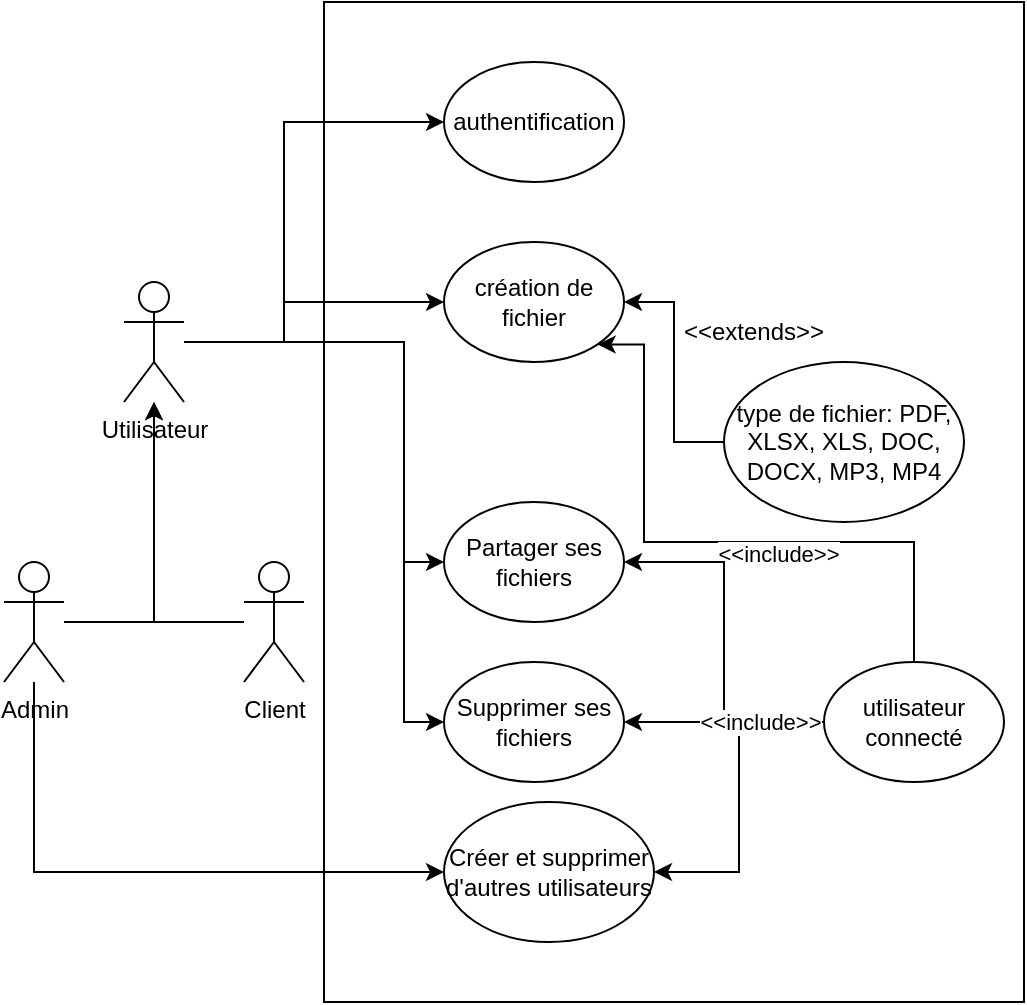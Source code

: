 <mxfile version="28.2.5">
  <diagram name="Page-1" id="2-2BGVHY5RoY8PmpDTeY">
    <mxGraphModel dx="1257" dy="608" grid="1" gridSize="10" guides="1" tooltips="1" connect="1" arrows="1" fold="1" page="1" pageScale="1" pageWidth="827" pageHeight="1169" math="0" shadow="0">
      <root>
        <mxCell id="0" />
        <mxCell id="1" parent="0" />
        <mxCell id="Ku4oZlPeEh7fANMUZ4SY-6" value="" style="rounded=0;whiteSpace=wrap;html=1;" parent="1" vertex="1">
          <mxGeometry x="370" y="80" width="350" height="500" as="geometry" />
        </mxCell>
        <mxCell id="Ku4oZlPeEh7fANMUZ4SY-22" style="edgeStyle=orthogonalEdgeStyle;rounded=0;orthogonalLoop=1;jettySize=auto;html=1;entryX=0;entryY=0.5;entryDx=0;entryDy=0;" parent="1" source="Ku4oZlPeEh7fANMUZ4SY-1" target="Ku4oZlPeEh7fANMUZ4SY-7" edge="1">
          <mxGeometry relative="1" as="geometry">
            <Array as="points">
              <mxPoint x="350" y="250" />
              <mxPoint x="350" y="230" />
            </Array>
          </mxGeometry>
        </mxCell>
        <mxCell id="Ku4oZlPeEh7fANMUZ4SY-23" style="edgeStyle=orthogonalEdgeStyle;rounded=0;orthogonalLoop=1;jettySize=auto;html=1;entryX=0;entryY=0.5;entryDx=0;entryDy=0;" parent="1" source="Ku4oZlPeEh7fANMUZ4SY-1" target="Ku4oZlPeEh7fANMUZ4SY-12" edge="1">
          <mxGeometry relative="1" as="geometry">
            <Array as="points">
              <mxPoint x="410" y="250" />
              <mxPoint x="410" y="360" />
            </Array>
          </mxGeometry>
        </mxCell>
        <mxCell id="Ku4oZlPeEh7fANMUZ4SY-24" style="edgeStyle=orthogonalEdgeStyle;rounded=0;orthogonalLoop=1;jettySize=auto;html=1;entryX=0;entryY=0.5;entryDx=0;entryDy=0;" parent="1" source="Ku4oZlPeEh7fANMUZ4SY-1" target="Ku4oZlPeEh7fANMUZ4SY-13" edge="1">
          <mxGeometry relative="1" as="geometry">
            <Array as="points">
              <mxPoint x="410" y="250" />
              <mxPoint x="410" y="440" />
            </Array>
          </mxGeometry>
        </mxCell>
        <mxCell id="Ku4oZlPeEh7fANMUZ4SY-27" style="edgeStyle=orthogonalEdgeStyle;rounded=0;orthogonalLoop=1;jettySize=auto;html=1;entryX=0;entryY=0.5;entryDx=0;entryDy=0;" parent="1" source="Ku4oZlPeEh7fANMUZ4SY-1" target="Ku4oZlPeEh7fANMUZ4SY-26" edge="1">
          <mxGeometry relative="1" as="geometry">
            <Array as="points">
              <mxPoint x="350" y="250" />
              <mxPoint x="350" y="140" />
            </Array>
          </mxGeometry>
        </mxCell>
        <mxCell id="Ku4oZlPeEh7fANMUZ4SY-1" value="Utilisateur" style="shape=umlActor;verticalLabelPosition=bottom;verticalAlign=top;html=1;outlineConnect=0;" parent="1" vertex="1">
          <mxGeometry x="270" y="220" width="30" height="60" as="geometry" />
        </mxCell>
        <mxCell id="Ku4oZlPeEh7fANMUZ4SY-5" style="edgeStyle=orthogonalEdgeStyle;rounded=0;orthogonalLoop=1;jettySize=auto;html=1;" parent="1" source="Ku4oZlPeEh7fANMUZ4SY-2" target="Ku4oZlPeEh7fANMUZ4SY-1" edge="1">
          <mxGeometry relative="1" as="geometry" />
        </mxCell>
        <mxCell id="Ku4oZlPeEh7fANMUZ4SY-25" style="edgeStyle=orthogonalEdgeStyle;rounded=0;orthogonalLoop=1;jettySize=auto;html=1;entryX=0;entryY=0.5;entryDx=0;entryDy=0;" parent="1" source="Ku4oZlPeEh7fANMUZ4SY-2" target="Ku4oZlPeEh7fANMUZ4SY-14" edge="1">
          <mxGeometry relative="1" as="geometry">
            <Array as="points">
              <mxPoint x="225" y="515" />
            </Array>
          </mxGeometry>
        </mxCell>
        <mxCell id="Ku4oZlPeEh7fANMUZ4SY-2" value="Admin" style="shape=umlActor;verticalLabelPosition=bottom;verticalAlign=top;html=1;outlineConnect=0;" parent="1" vertex="1">
          <mxGeometry x="210" y="360" width="30" height="60" as="geometry" />
        </mxCell>
        <mxCell id="Ku4oZlPeEh7fANMUZ4SY-4" style="edgeStyle=orthogonalEdgeStyle;rounded=0;orthogonalLoop=1;jettySize=auto;html=1;" parent="1" source="Ku4oZlPeEh7fANMUZ4SY-3" target="Ku4oZlPeEh7fANMUZ4SY-1" edge="1">
          <mxGeometry relative="1" as="geometry" />
        </mxCell>
        <mxCell id="Ku4oZlPeEh7fANMUZ4SY-3" value="Client" style="shape=umlActor;verticalLabelPosition=bottom;verticalAlign=top;html=1;outlineConnect=0;" parent="1" vertex="1">
          <mxGeometry x="330" y="360" width="30" height="60" as="geometry" />
        </mxCell>
        <mxCell id="Ku4oZlPeEh7fANMUZ4SY-7" value="création de fichier" style="ellipse;whiteSpace=wrap;html=1;" parent="1" vertex="1">
          <mxGeometry x="430" y="200" width="90" height="60" as="geometry" />
        </mxCell>
        <mxCell id="Ku4oZlPeEh7fANMUZ4SY-10" style="edgeStyle=orthogonalEdgeStyle;rounded=0;orthogonalLoop=1;jettySize=auto;html=1;" parent="1" source="Ku4oZlPeEh7fANMUZ4SY-9" target="Ku4oZlPeEh7fANMUZ4SY-7" edge="1">
          <mxGeometry relative="1" as="geometry" />
        </mxCell>
        <mxCell id="Ku4oZlPeEh7fANMUZ4SY-9" value="type de fichier: PDF, XLSX, XLS, DOC, DOCX, MP3, MP4" style="ellipse;whiteSpace=wrap;html=1;" parent="1" vertex="1">
          <mxGeometry x="570" y="260" width="120" height="80" as="geometry" />
        </mxCell>
        <mxCell id="Ku4oZlPeEh7fANMUZ4SY-11" value="&amp;lt;&amp;lt;extends&amp;gt;&amp;gt;" style="text;html=1;align=center;verticalAlign=middle;whiteSpace=wrap;rounded=0;" parent="1" vertex="1">
          <mxGeometry x="555" y="230" width="60" height="30" as="geometry" />
        </mxCell>
        <mxCell id="Ku4oZlPeEh7fANMUZ4SY-12" value="Partager ses fichiers" style="ellipse;whiteSpace=wrap;html=1;" parent="1" vertex="1">
          <mxGeometry x="430" y="330" width="90" height="60" as="geometry" />
        </mxCell>
        <mxCell id="Ku4oZlPeEh7fANMUZ4SY-13" value="Supprimer ses fichiers" style="ellipse;whiteSpace=wrap;html=1;" parent="1" vertex="1">
          <mxGeometry x="430" y="410" width="90" height="60" as="geometry" />
        </mxCell>
        <mxCell id="Ku4oZlPeEh7fANMUZ4SY-14" value="Créer et supprimer d&#39;autres utilisateurs" style="ellipse;whiteSpace=wrap;html=1;" parent="1" vertex="1">
          <mxGeometry x="430" y="480" width="105" height="70" as="geometry" />
        </mxCell>
        <mxCell id="Ku4oZlPeEh7fANMUZ4SY-16" style="edgeStyle=orthogonalEdgeStyle;rounded=0;orthogonalLoop=1;jettySize=auto;html=1;entryX=1;entryY=1;entryDx=0;entryDy=0;" parent="1" source="Ku4oZlPeEh7fANMUZ4SY-15" target="Ku4oZlPeEh7fANMUZ4SY-7" edge="1">
          <mxGeometry relative="1" as="geometry">
            <Array as="points">
              <mxPoint x="665" y="350" />
              <mxPoint x="530" y="350" />
              <mxPoint x="530" y="251" />
            </Array>
          </mxGeometry>
        </mxCell>
        <mxCell id="Ku4oZlPeEh7fANMUZ4SY-21" value="&amp;lt;&amp;lt;include&amp;gt;&amp;gt;" style="edgeLabel;html=1;align=center;verticalAlign=middle;resizable=0;points=[];" parent="Ku4oZlPeEh7fANMUZ4SY-16" vertex="1" connectable="0">
          <mxGeometry x="-0.19" y="6" relative="1" as="geometry">
            <mxPoint as="offset" />
          </mxGeometry>
        </mxCell>
        <mxCell id="Ku4oZlPeEh7fANMUZ4SY-17" style="edgeStyle=orthogonalEdgeStyle;rounded=0;orthogonalLoop=1;jettySize=auto;html=1;entryX=1;entryY=0.5;entryDx=0;entryDy=0;" parent="1" source="Ku4oZlPeEh7fANMUZ4SY-15" target="Ku4oZlPeEh7fANMUZ4SY-12" edge="1">
          <mxGeometry relative="1" as="geometry" />
        </mxCell>
        <mxCell id="Ku4oZlPeEh7fANMUZ4SY-18" style="edgeStyle=orthogonalEdgeStyle;rounded=0;orthogonalLoop=1;jettySize=auto;html=1;" parent="1" source="Ku4oZlPeEh7fANMUZ4SY-15" target="Ku4oZlPeEh7fANMUZ4SY-13" edge="1">
          <mxGeometry relative="1" as="geometry" />
        </mxCell>
        <mxCell id="Ku4oZlPeEh7fANMUZ4SY-19" style="edgeStyle=orthogonalEdgeStyle;rounded=0;orthogonalLoop=1;jettySize=auto;html=1;entryX=1;entryY=0.5;entryDx=0;entryDy=0;" parent="1" source="Ku4oZlPeEh7fANMUZ4SY-15" target="Ku4oZlPeEh7fANMUZ4SY-14" edge="1">
          <mxGeometry relative="1" as="geometry" />
        </mxCell>
        <mxCell id="Ku4oZlPeEh7fANMUZ4SY-20" value="&amp;lt;&amp;lt;include&amp;gt;&amp;gt;" style="edgeLabel;html=1;align=center;verticalAlign=middle;resizable=0;points=[];" parent="Ku4oZlPeEh7fANMUZ4SY-19" vertex="1" connectable="0">
          <mxGeometry x="-0.591" relative="1" as="geometry">
            <mxPoint as="offset" />
          </mxGeometry>
        </mxCell>
        <mxCell id="Ku4oZlPeEh7fANMUZ4SY-15" value="utilisateur connecté" style="ellipse;whiteSpace=wrap;html=1;" parent="1" vertex="1">
          <mxGeometry x="620" y="410" width="90" height="60" as="geometry" />
        </mxCell>
        <mxCell id="Ku4oZlPeEh7fANMUZ4SY-26" value="authentification" style="ellipse;whiteSpace=wrap;html=1;" parent="1" vertex="1">
          <mxGeometry x="430" y="110" width="90" height="60" as="geometry" />
        </mxCell>
      </root>
    </mxGraphModel>
  </diagram>
</mxfile>
